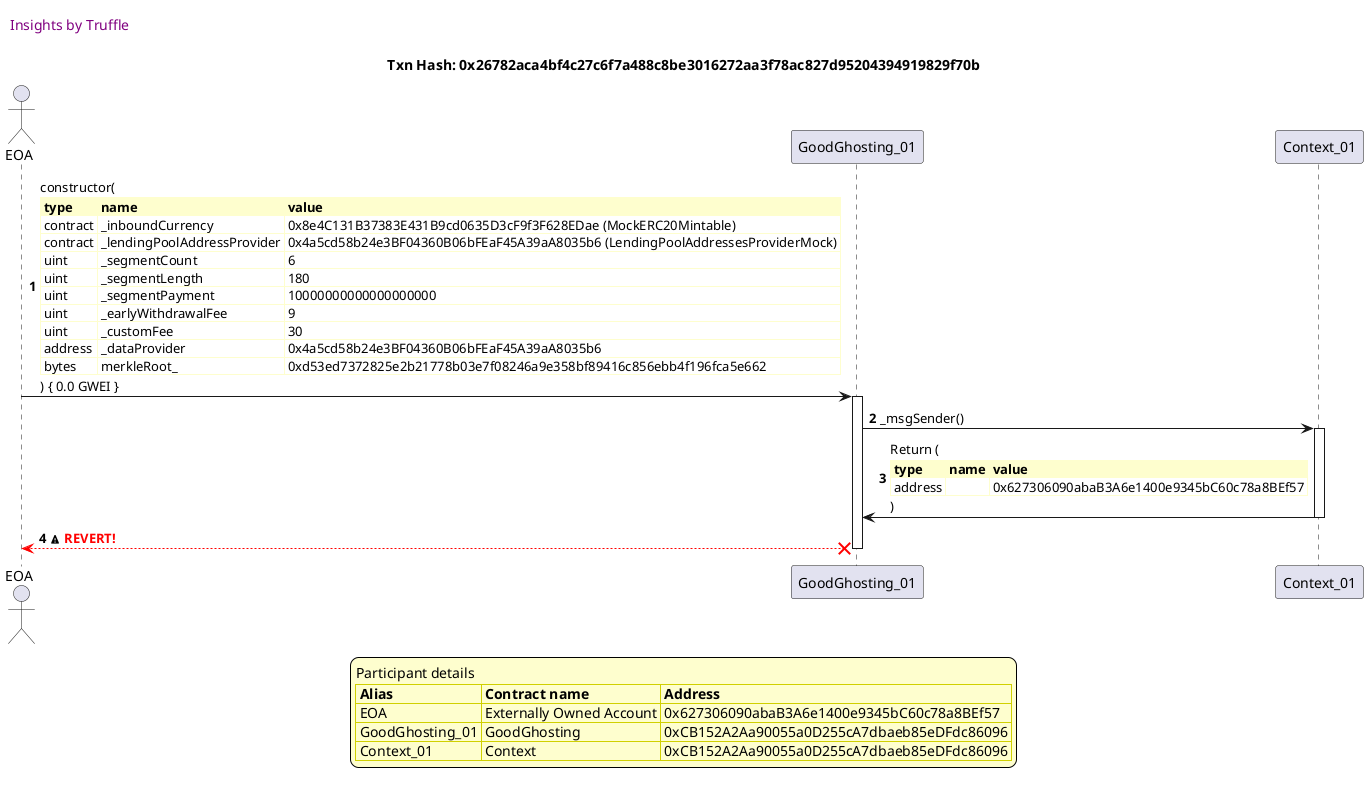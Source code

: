 

@startuml

autonumber
skinparam legendBackgroundColor #FEFECE

<style>
      header {
        HorizontalAlignment left
        FontColor purple
        FontSize 14
        Padding 10
      }
    </style>

header Insights by Truffle

title Txn Hash: 0x26782aca4bf4c27c6f7a488c8be3016272aa3f78ac827d95204394919829f70b


actor EOA as "EOA"
participant GoodGhosting_01 as "GoodGhosting_01"
participant Context_01 as "Context_01"

"EOA" -> "GoodGhosting_01" ++: constructor(\n\
<#FEFECE,#FEFECE>|= type |= name |= value |\n\
| contract | _inboundCurrency | 0x8e4C131B37383E431B9cd0635D3cF9f3F628EDae (MockERC20Mintable) |\n\
| contract | _lendingPoolAddressProvider | 0x4a5cd58b24e3BF04360B06bFEaF45A39aA8035b6 (LendingPoolAddressesProviderMock) |\n\
| uint | _segmentCount | 6 |\n\
| uint | _segmentLength | 180 |\n\
| uint | _segmentPayment | 10000000000000000000 |\n\
| uint | _earlyWithdrawalFee | 9 |\n\
| uint | _customFee | 30 |\n\
| address | _dataProvider | 0x4a5cd58b24e3BF04360B06bFEaF45A39aA8035b6 |\n\
| bytes | merkleRoot_ | 0xd53ed7372825e2b21778b03e7f08246a9e358bf89416c856ebb4f196fca5e662 |\n\
) { 0.0 GWEI }
"GoodGhosting_01" -> "Context_01" ++: _msgSender()
"Context_01" -> "GoodGhosting_01" --: Return (\n\
<#FEFECE,#FEFECE>|= type |= name |= value |\n\
| address |  | 0x627306090abaB3A6e1400e9345bC60c78a8BEf57 |\n\
)
"GoodGhosting_01" x-[#red]-> "EOA" --: <&warning> <color #red>**REVERT!**</color>
deactivate "GoodGhosting_01"

legend
Participant details
<#FEFECE,#D0D000>|= Alias |= Contract name |= Address |
<#FEFECE>| EOA | Externally Owned Account | 0x627306090abaB3A6e1400e9345bC60c78a8BEf57 |
<#FEFECE>| GoodGhosting_01 | GoodGhosting | 0xCB152A2Aa90055a0D255cA7dbaeb85eDFdc86096 |
<#FEFECE>| Context_01 | Context | 0xCB152A2Aa90055a0D255cA7dbaeb85eDFdc86096 |
endlegend

@enduml